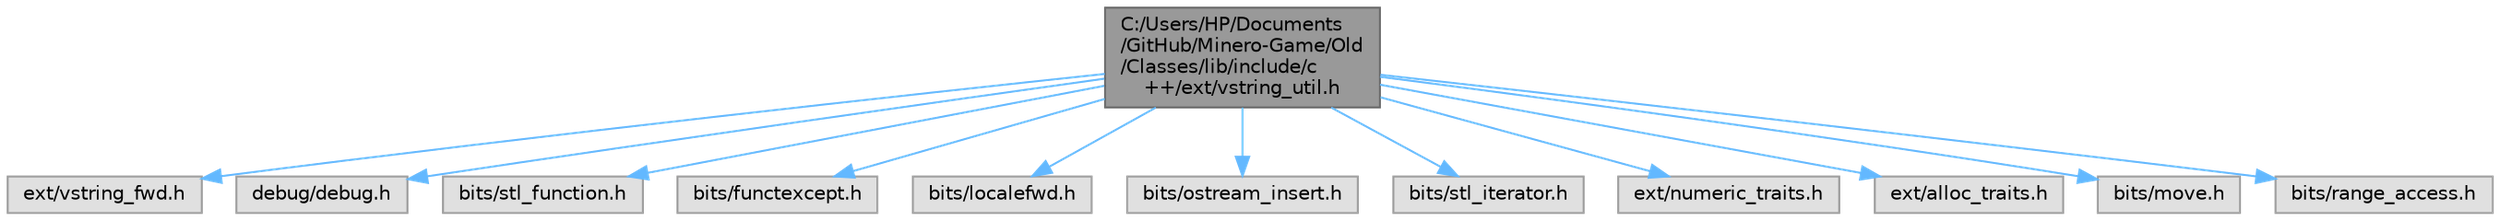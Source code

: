 digraph "C:/Users/HP/Documents/GitHub/Minero-Game/Old/Classes/lib/include/c++/ext/vstring_util.h"
{
 // LATEX_PDF_SIZE
  bgcolor="transparent";
  edge [fontname=Helvetica,fontsize=10,labelfontname=Helvetica,labelfontsize=10];
  node [fontname=Helvetica,fontsize=10,shape=box,height=0.2,width=0.4];
  Node1 [id="Node000001",label="C:/Users/HP/Documents\l/GitHub/Minero-Game/Old\l/Classes/lib/include/c\l++/ext/vstring_util.h",height=0.2,width=0.4,color="gray40", fillcolor="grey60", style="filled", fontcolor="black",tooltip=" "];
  Node1 -> Node2 [id="edge23_Node000001_Node000002",color="steelblue1",style="solid",tooltip=" "];
  Node2 [id="Node000002",label="ext/vstring_fwd.h",height=0.2,width=0.4,color="grey60", fillcolor="#E0E0E0", style="filled",tooltip=" "];
  Node1 -> Node3 [id="edge24_Node000001_Node000003",color="steelblue1",style="solid",tooltip=" "];
  Node3 [id="Node000003",label="debug/debug.h",height=0.2,width=0.4,color="grey60", fillcolor="#E0E0E0", style="filled",tooltip=" "];
  Node1 -> Node4 [id="edge25_Node000001_Node000004",color="steelblue1",style="solid",tooltip=" "];
  Node4 [id="Node000004",label="bits/stl_function.h",height=0.2,width=0.4,color="grey60", fillcolor="#E0E0E0", style="filled",tooltip=" "];
  Node1 -> Node5 [id="edge26_Node000001_Node000005",color="steelblue1",style="solid",tooltip=" "];
  Node5 [id="Node000005",label="bits/functexcept.h",height=0.2,width=0.4,color="grey60", fillcolor="#E0E0E0", style="filled",tooltip=" "];
  Node1 -> Node6 [id="edge27_Node000001_Node000006",color="steelblue1",style="solid",tooltip=" "];
  Node6 [id="Node000006",label="bits/localefwd.h",height=0.2,width=0.4,color="grey60", fillcolor="#E0E0E0", style="filled",tooltip=" "];
  Node1 -> Node7 [id="edge28_Node000001_Node000007",color="steelblue1",style="solid",tooltip=" "];
  Node7 [id="Node000007",label="bits/ostream_insert.h",height=0.2,width=0.4,color="grey60", fillcolor="#E0E0E0", style="filled",tooltip=" "];
  Node1 -> Node8 [id="edge29_Node000001_Node000008",color="steelblue1",style="solid",tooltip=" "];
  Node8 [id="Node000008",label="bits/stl_iterator.h",height=0.2,width=0.4,color="grey60", fillcolor="#E0E0E0", style="filled",tooltip=" "];
  Node1 -> Node9 [id="edge30_Node000001_Node000009",color="steelblue1",style="solid",tooltip=" "];
  Node9 [id="Node000009",label="ext/numeric_traits.h",height=0.2,width=0.4,color="grey60", fillcolor="#E0E0E0", style="filled",tooltip=" "];
  Node1 -> Node10 [id="edge31_Node000001_Node000010",color="steelblue1",style="solid",tooltip=" "];
  Node10 [id="Node000010",label="ext/alloc_traits.h",height=0.2,width=0.4,color="grey60", fillcolor="#E0E0E0", style="filled",tooltip=" "];
  Node1 -> Node11 [id="edge32_Node000001_Node000011",color="steelblue1",style="solid",tooltip=" "];
  Node11 [id="Node000011",label="bits/move.h",height=0.2,width=0.4,color="grey60", fillcolor="#E0E0E0", style="filled",tooltip=" "];
  Node1 -> Node12 [id="edge33_Node000001_Node000012",color="steelblue1",style="solid",tooltip=" "];
  Node12 [id="Node000012",label="bits/range_access.h",height=0.2,width=0.4,color="grey60", fillcolor="#E0E0E0", style="filled",tooltip=" "];
}
